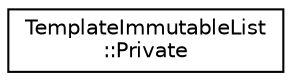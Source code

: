 digraph "类继承关系图"
{
 // INTERACTIVE_SVG=YES
 // LATEX_PDF_SIZE
  edge [fontname="Helvetica",fontsize="10",labelfontname="Helvetica",labelfontsize="10"];
  node [fontname="Helvetica",fontsize="10",shape=record];
  rankdir="LR";
  Node0 [label="TemplateImmutableList\l::Private",height=0.2,width=0.4,color="black", fillcolor="white", style="filled",URL="$dc/df9/class_template_immutable_list_1_1_private.html",tooltip="Private data of a template immutable list object"];
}

